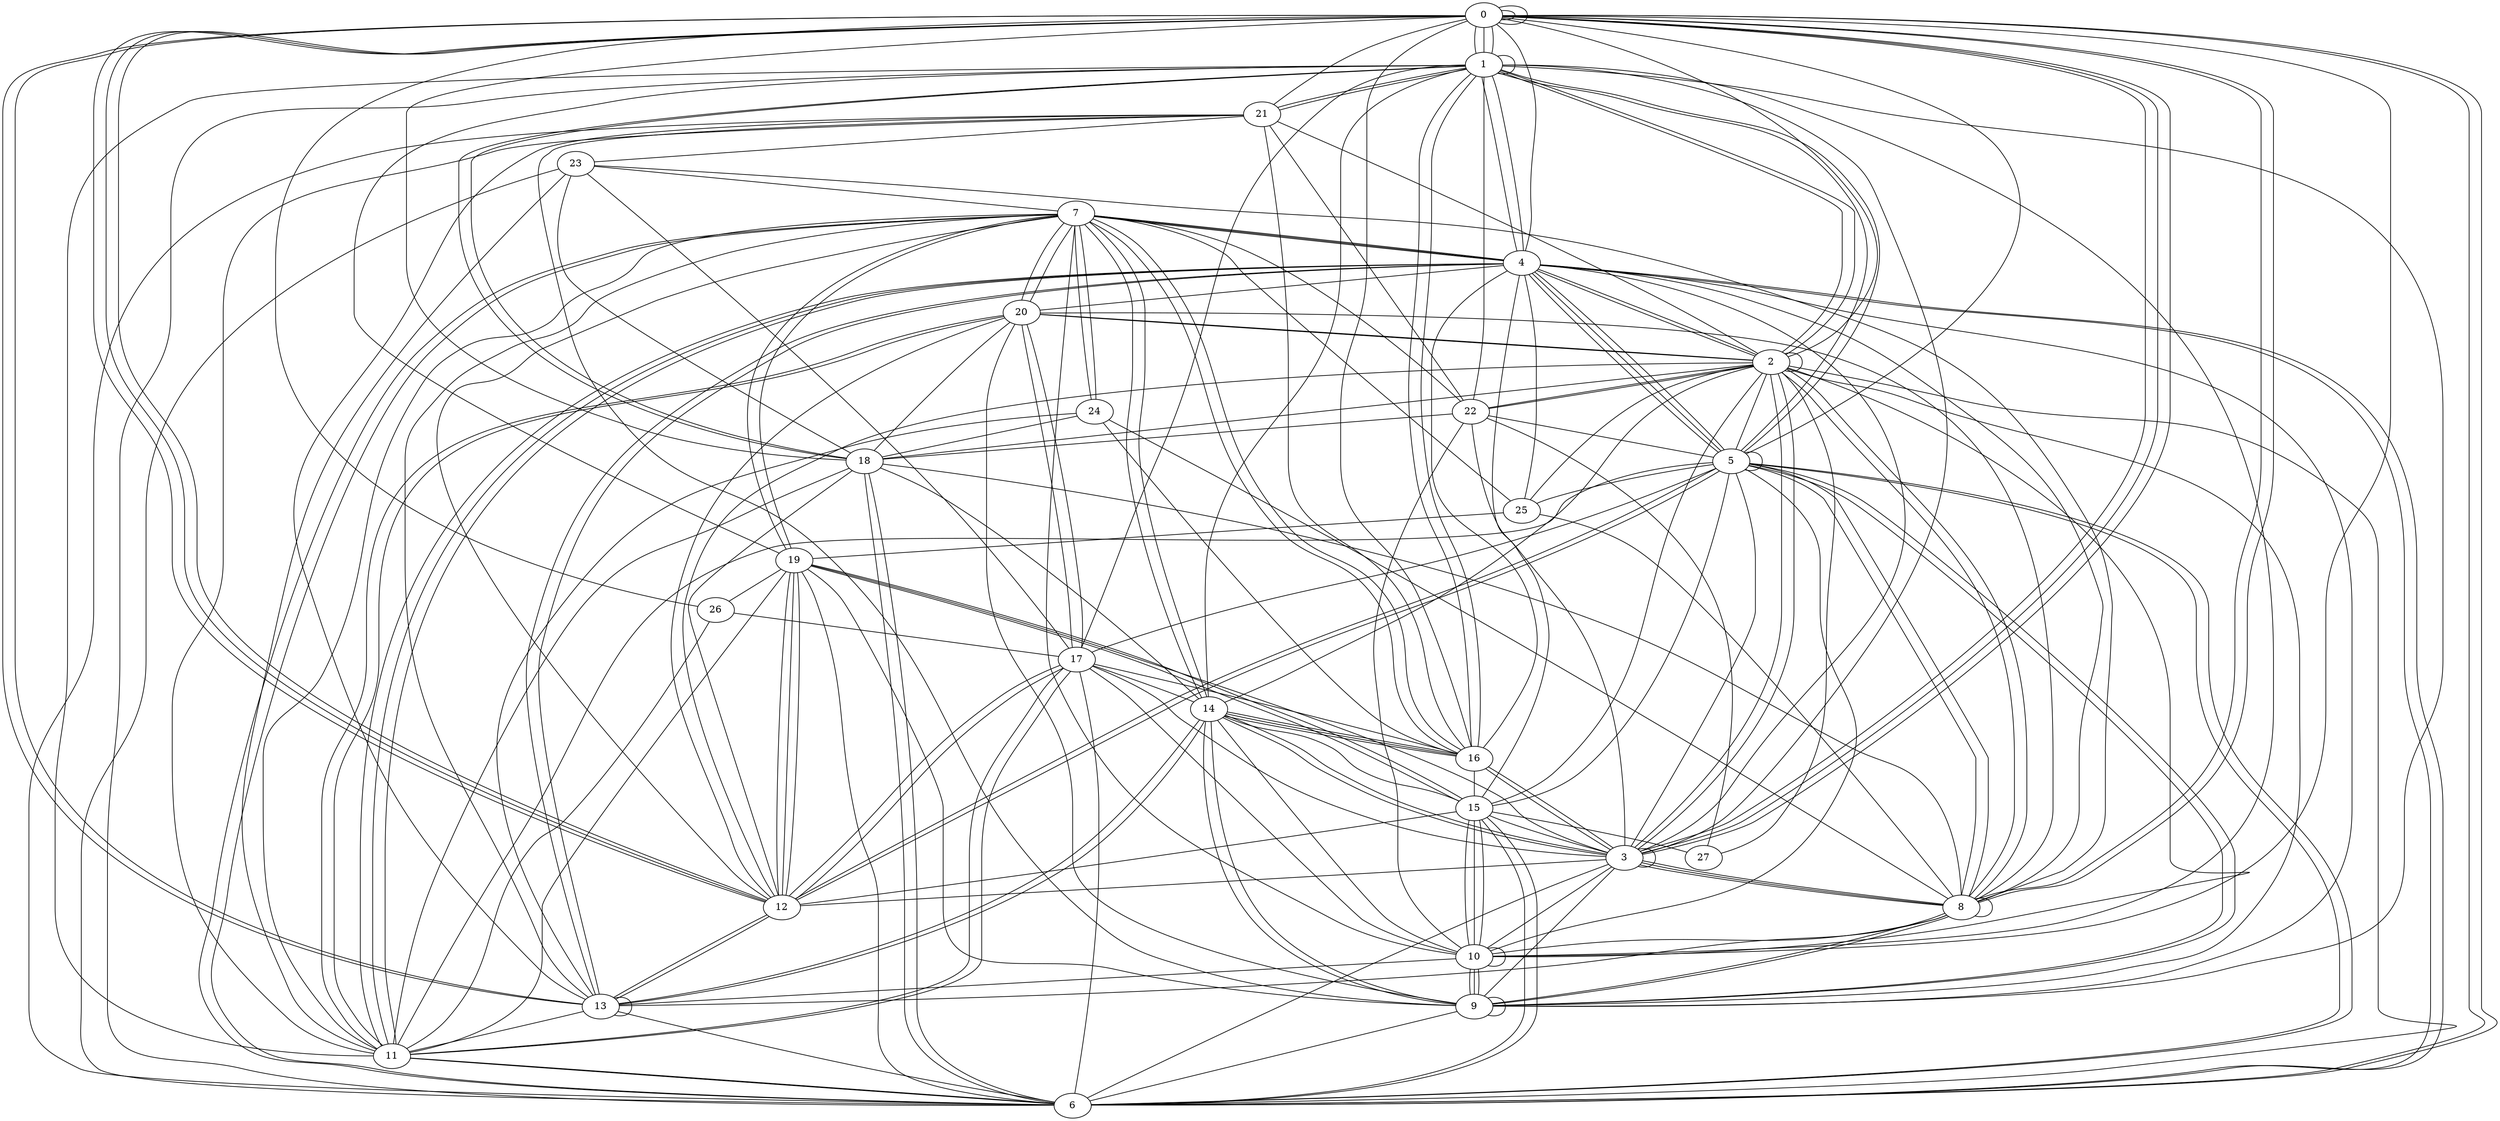 graph G {
0;
1;
2;
3;
4;
5;
6;
7;
8;
9;
10;
11;
12;
13;
14;
15;
16;
17;
18;
19;
20;
21;
22;
23;
24;
25;
26;
27;
0--16 ;
10--15 ;
1--2 ;
14--9 ;
4--7 ;
8--8 ;
20--7 ;
25--7 ;
13--13 ;
14--13 ;
18--6 ;
5--3 ;
11--26 ;
14--1 ;
16--14 ;
3--0 ;
22--1 ;
1--18 ;
16--17 ;
16--15 ;
15--4 ;
2--4 ;
8--25 ;
8--9 ;
9--10 ;
20--7 ;
15--3 ;
12--13 ;
9--19 ;
2--6 ;
5--11 ;
21--0 ;
6--11 ;
3--12 ;
11--19 ;
6--23 ;
1--6 ;
22--3 ;
12--0 ;
0--1 ;
16--21 ;
20--12 ;
2--25 ;
21--2 ;
19--12 ;
7--6 ;
22--27 ;
2--5 ;
20--2 ;
10--5 ;
22--10 ;
3--2 ;
3--19 ;
1--0 ;
7--14 ;
0--26 ;
5--9 ;
19--7 ;
14--9 ;
25--4 ;
26--17 ;
4--1 ;
22--7 ;
1--10 ;
16--3 ;
4--6 ;
17--12 ;
5--15 ;
13--4 ;
18--14 ;
4--11 ;
17--3 ;
2--15 ;
15--19 ;
0--0 ;
7--24 ;
18--8 ;
5--4 ;
1--4 ;
7--16 ;
21--23 ;
4--13 ;
21--11 ;
1--1 ;
3--1 ;
7--10 ;
17--20 ;
3--8 ;
5--6 ;
17--6 ;
17--10 ;
17--20 ;
2--12 ;
6--15 ;
13--6 ;
13--0 ;
9--9 ;
22--18 ;
6--0 ;
9--4 ;
19--12 ;
18--12 ;
21--1 ;
4--7 ;
18--11 ;
2--4 ;
13--12 ;
1--21 ;
17--11 ;
10--10 ;
10--3 ;
4--5 ;
5--8 ;
3--0 ;
3--16 ;
0--10 ;
0--1 ;
18--6 ;
5--9 ;
8--10 ;
8--2 ;
24--13 ;
5--6 ;
24--8 ;
8--9 ;
23--17 ;
2--8 ;
16--14 ;
4--20 ;
2--14 ;
5--5 ;
4--0 ;
8--0 ;
16--7 ;
6--0 ;
5--4 ;
8--3 ;
8--3 ;
0--18 ;
0--0 ;
8--4 ;
10--9 ;
0--12 ;
11--1 ;
20--9 ;
13--7 ;
16--1 ;
22--21 ;
11--4 ;
25--19 ;
19--12 ;
10--13 ;
12--5 ;
1--2 ;
0--8 ;
9--6 ;
7--4 ;
14--3 ;
15--10 ;
11--23 ;
21--13 ;
5--1 ;
10--15 ;
18--1 ;
22--5 ;
17--14 ;
5--25 ;
23--18 ;
0--5 ;
10--14 ;
15--12 ;
11--20 ;
11--4 ;
1--5 ;
19--1 ;
1--9 ;
3--2 ;
15--6 ;
0--3 ;
12--7 ;
24--18 ;
7--11 ;
19--26 ;
14--3 ;
17--11 ;
14--16 ;
20--18 ;
15--27 ;
13--0 ;
2--27 ;
7--24 ;
8--20 ;
18--2 ;
3--6 ;
24--16 ;
13--11 ;
7--6 ;
23--8 ;
19--7 ;
3--4 ;
0--2 ;
6--4 ;
8--13 ;
19--6 ;
9--3 ;
10--9 ;
15--19 ;
11--6 ;
5--12 ;
11--20 ;
2--2 ;
9--2 ;
13--14 ;
10--2 ;
21--9 ;
0--12 ;
20--2 ;
3--3 ;
5--8 ;
2--22 ;
17--1 ;
17--5 ;
4--16 ;
16--1 ;
23--7 ;
14--7 ;
22--2 ;
21--6 ;
14--15 ;
12--17 ;
}
